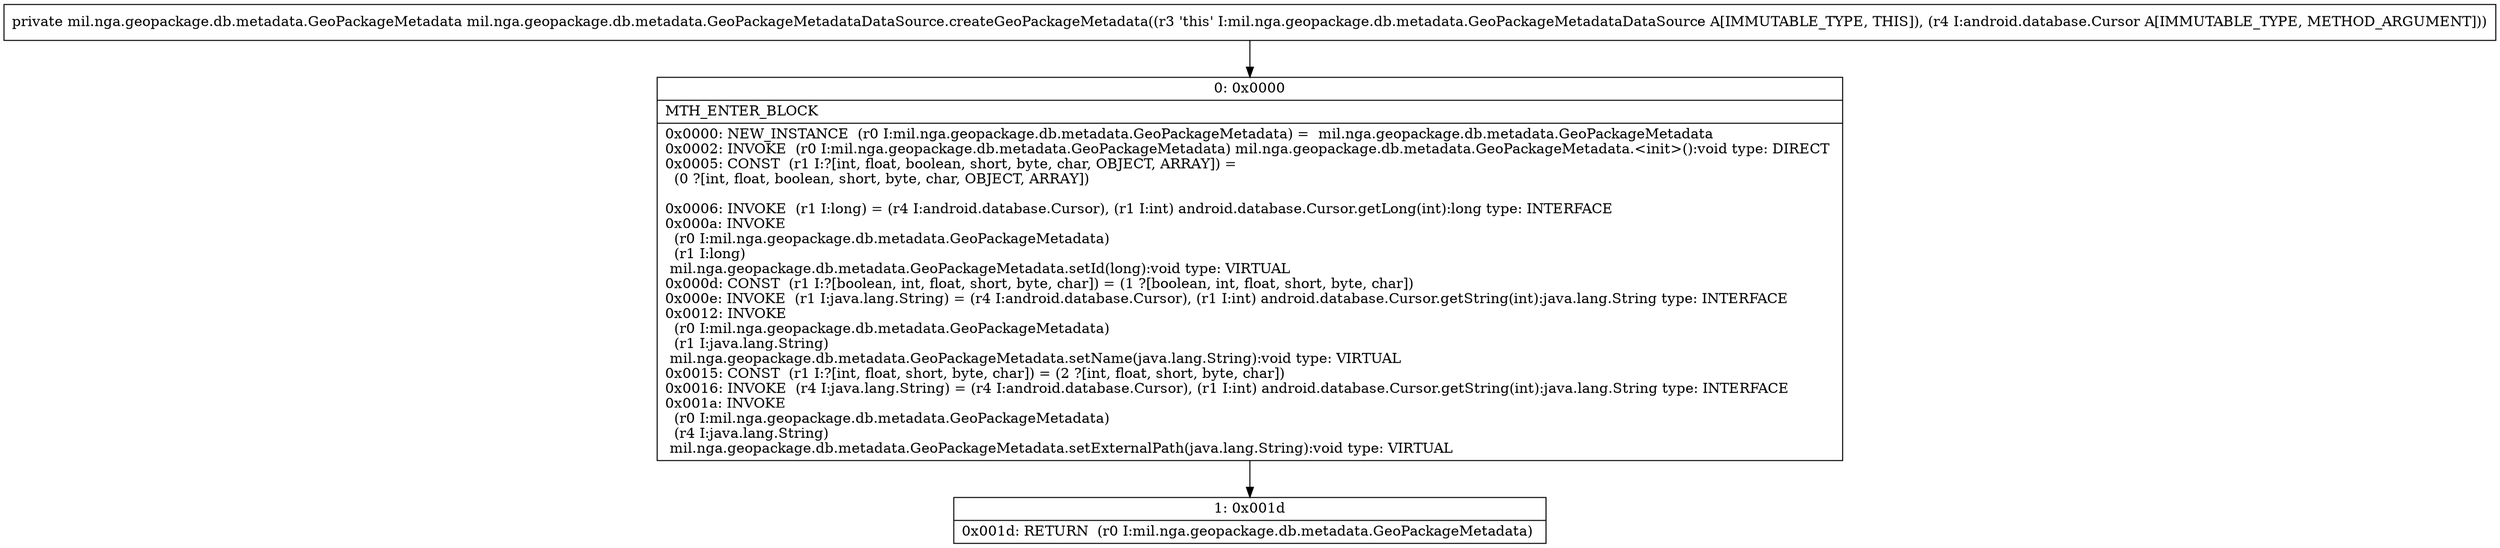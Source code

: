 digraph "CFG formil.nga.geopackage.db.metadata.GeoPackageMetadataDataSource.createGeoPackageMetadata(Landroid\/database\/Cursor;)Lmil\/nga\/geopackage\/db\/metadata\/GeoPackageMetadata;" {
Node_0 [shape=record,label="{0\:\ 0x0000|MTH_ENTER_BLOCK\l|0x0000: NEW_INSTANCE  (r0 I:mil.nga.geopackage.db.metadata.GeoPackageMetadata) =  mil.nga.geopackage.db.metadata.GeoPackageMetadata \l0x0002: INVOKE  (r0 I:mil.nga.geopackage.db.metadata.GeoPackageMetadata) mil.nga.geopackage.db.metadata.GeoPackageMetadata.\<init\>():void type: DIRECT \l0x0005: CONST  (r1 I:?[int, float, boolean, short, byte, char, OBJECT, ARRAY]) = \l  (0 ?[int, float, boolean, short, byte, char, OBJECT, ARRAY])\l \l0x0006: INVOKE  (r1 I:long) = (r4 I:android.database.Cursor), (r1 I:int) android.database.Cursor.getLong(int):long type: INTERFACE \l0x000a: INVOKE  \l  (r0 I:mil.nga.geopackage.db.metadata.GeoPackageMetadata)\l  (r1 I:long)\l mil.nga.geopackage.db.metadata.GeoPackageMetadata.setId(long):void type: VIRTUAL \l0x000d: CONST  (r1 I:?[boolean, int, float, short, byte, char]) = (1 ?[boolean, int, float, short, byte, char]) \l0x000e: INVOKE  (r1 I:java.lang.String) = (r4 I:android.database.Cursor), (r1 I:int) android.database.Cursor.getString(int):java.lang.String type: INTERFACE \l0x0012: INVOKE  \l  (r0 I:mil.nga.geopackage.db.metadata.GeoPackageMetadata)\l  (r1 I:java.lang.String)\l mil.nga.geopackage.db.metadata.GeoPackageMetadata.setName(java.lang.String):void type: VIRTUAL \l0x0015: CONST  (r1 I:?[int, float, short, byte, char]) = (2 ?[int, float, short, byte, char]) \l0x0016: INVOKE  (r4 I:java.lang.String) = (r4 I:android.database.Cursor), (r1 I:int) android.database.Cursor.getString(int):java.lang.String type: INTERFACE \l0x001a: INVOKE  \l  (r0 I:mil.nga.geopackage.db.metadata.GeoPackageMetadata)\l  (r4 I:java.lang.String)\l mil.nga.geopackage.db.metadata.GeoPackageMetadata.setExternalPath(java.lang.String):void type: VIRTUAL \l}"];
Node_1 [shape=record,label="{1\:\ 0x001d|0x001d: RETURN  (r0 I:mil.nga.geopackage.db.metadata.GeoPackageMetadata) \l}"];
MethodNode[shape=record,label="{private mil.nga.geopackage.db.metadata.GeoPackageMetadata mil.nga.geopackage.db.metadata.GeoPackageMetadataDataSource.createGeoPackageMetadata((r3 'this' I:mil.nga.geopackage.db.metadata.GeoPackageMetadataDataSource A[IMMUTABLE_TYPE, THIS]), (r4 I:android.database.Cursor A[IMMUTABLE_TYPE, METHOD_ARGUMENT])) }"];
MethodNode -> Node_0;
Node_0 -> Node_1;
}

